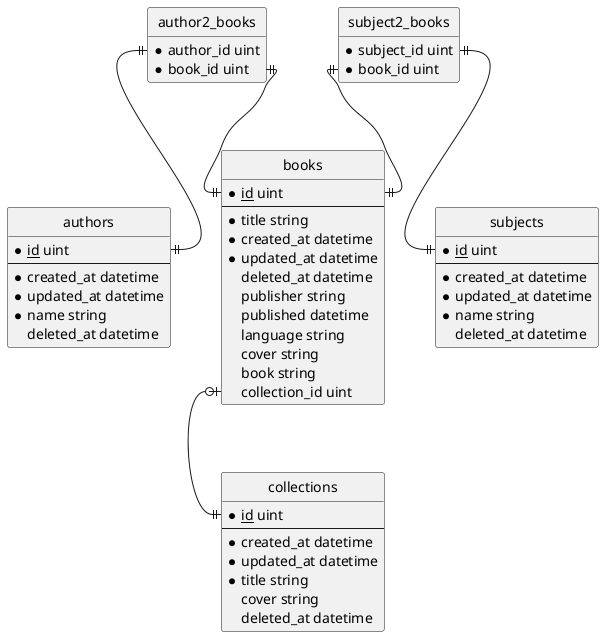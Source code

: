 @startuml
!define primary_key(x) <u>x</u>
hide methods
hide stereotypes
hide circle
hide empty members

entity books {
  *primary_key(id) uint
  --
  *title string
  *created_at datetime
  *updated_at datetime
  deleted_at datetime
  publisher string
  published datetime
  language string
  cover string
  book string
  collection_id uint
}

entity collections {
  *primary_key(id) uint
  --
  *created_at datetime
  *updated_at datetime
  *title string
  cover string
  deleted_at datetime
}

entity authors {
  *primary_key(id) uint
  --
  *created_at datetime
  *updated_at datetime
  *name string
  deleted_at datetime
}

entity author2_books {
  *author_id uint
  *book_id uint
}

entity subject2_books {
  *subject_id uint
  *book_id uint
}

entity subjects {
  *primary_key(id) uint
  --
  *created_at datetime
  *updated_at datetime
  *name string
  deleted_at datetime
}

books::collection_id |o--|| collections::id
author2_books::author_id ||--|| authors::id
author2_books::book_id ||--|| books::id
subject2_books::subject_id ||--|| subjects::id
subject2_books::book_id ||--|| books::id
@enduml
